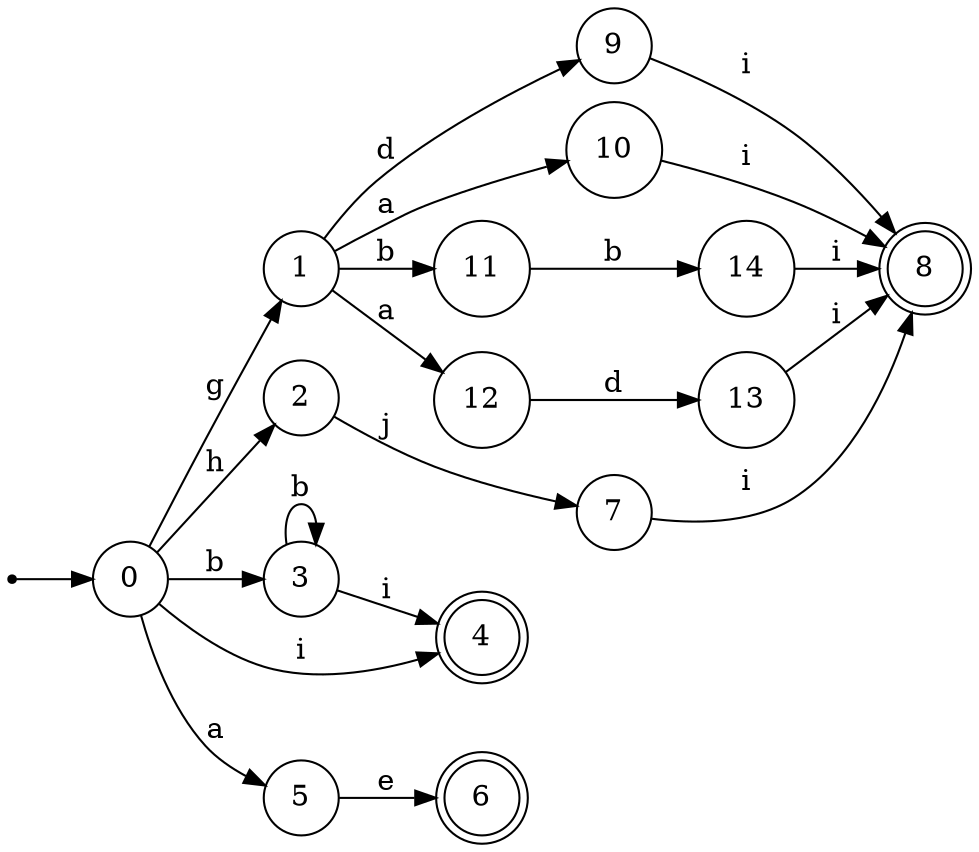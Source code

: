 digraph finite_state_machine {
rankdir=LR;
size="20,20";
node [shape = point]; "dummy0"
node [shape = circle]; "0";
"dummy0" -> "0";
node [shape = circle]; "1";
node [shape = circle]; "2";
node [shape = circle]; "3";
node [shape = doublecircle]; "4";node [shape = circle]; "5";
node [shape = doublecircle]; "6";node [shape = circle]; "7";
node [shape = doublecircle]; "8";node [shape = circle]; "9";
node [shape = circle]; "10";
node [shape = circle]; "11";
node [shape = circle]; "12";
node [shape = circle]; "13";
node [shape = circle]; "14";
"0" -> "1" [label = "g"];
 "0" -> "2" [label = "h"];
 "0" -> "3" [label = "b"];
 "0" -> "4" [label = "i"];
 "0" -> "5" [label = "a"];
 "5" -> "6" [label = "e"];
 "3" -> "3" [label = "b"];
 "3" -> "4" [label = "i"];
 "2" -> "7" [label = "j"];
 "7" -> "8" [label = "i"];
 "1" -> "9" [label = "d"];
 "1" -> "10" [label = "a"];
 "1" -> "12" [label = "a"];
 "1" -> "11" [label = "b"];
 "12" -> "13" [label = "d"];
 "13" -> "8" [label = "i"];
 "11" -> "14" [label = "b"];
 "14" -> "8" [label = "i"];
 "10" -> "8" [label = "i"];
 "9" -> "8" [label = "i"];
 }
